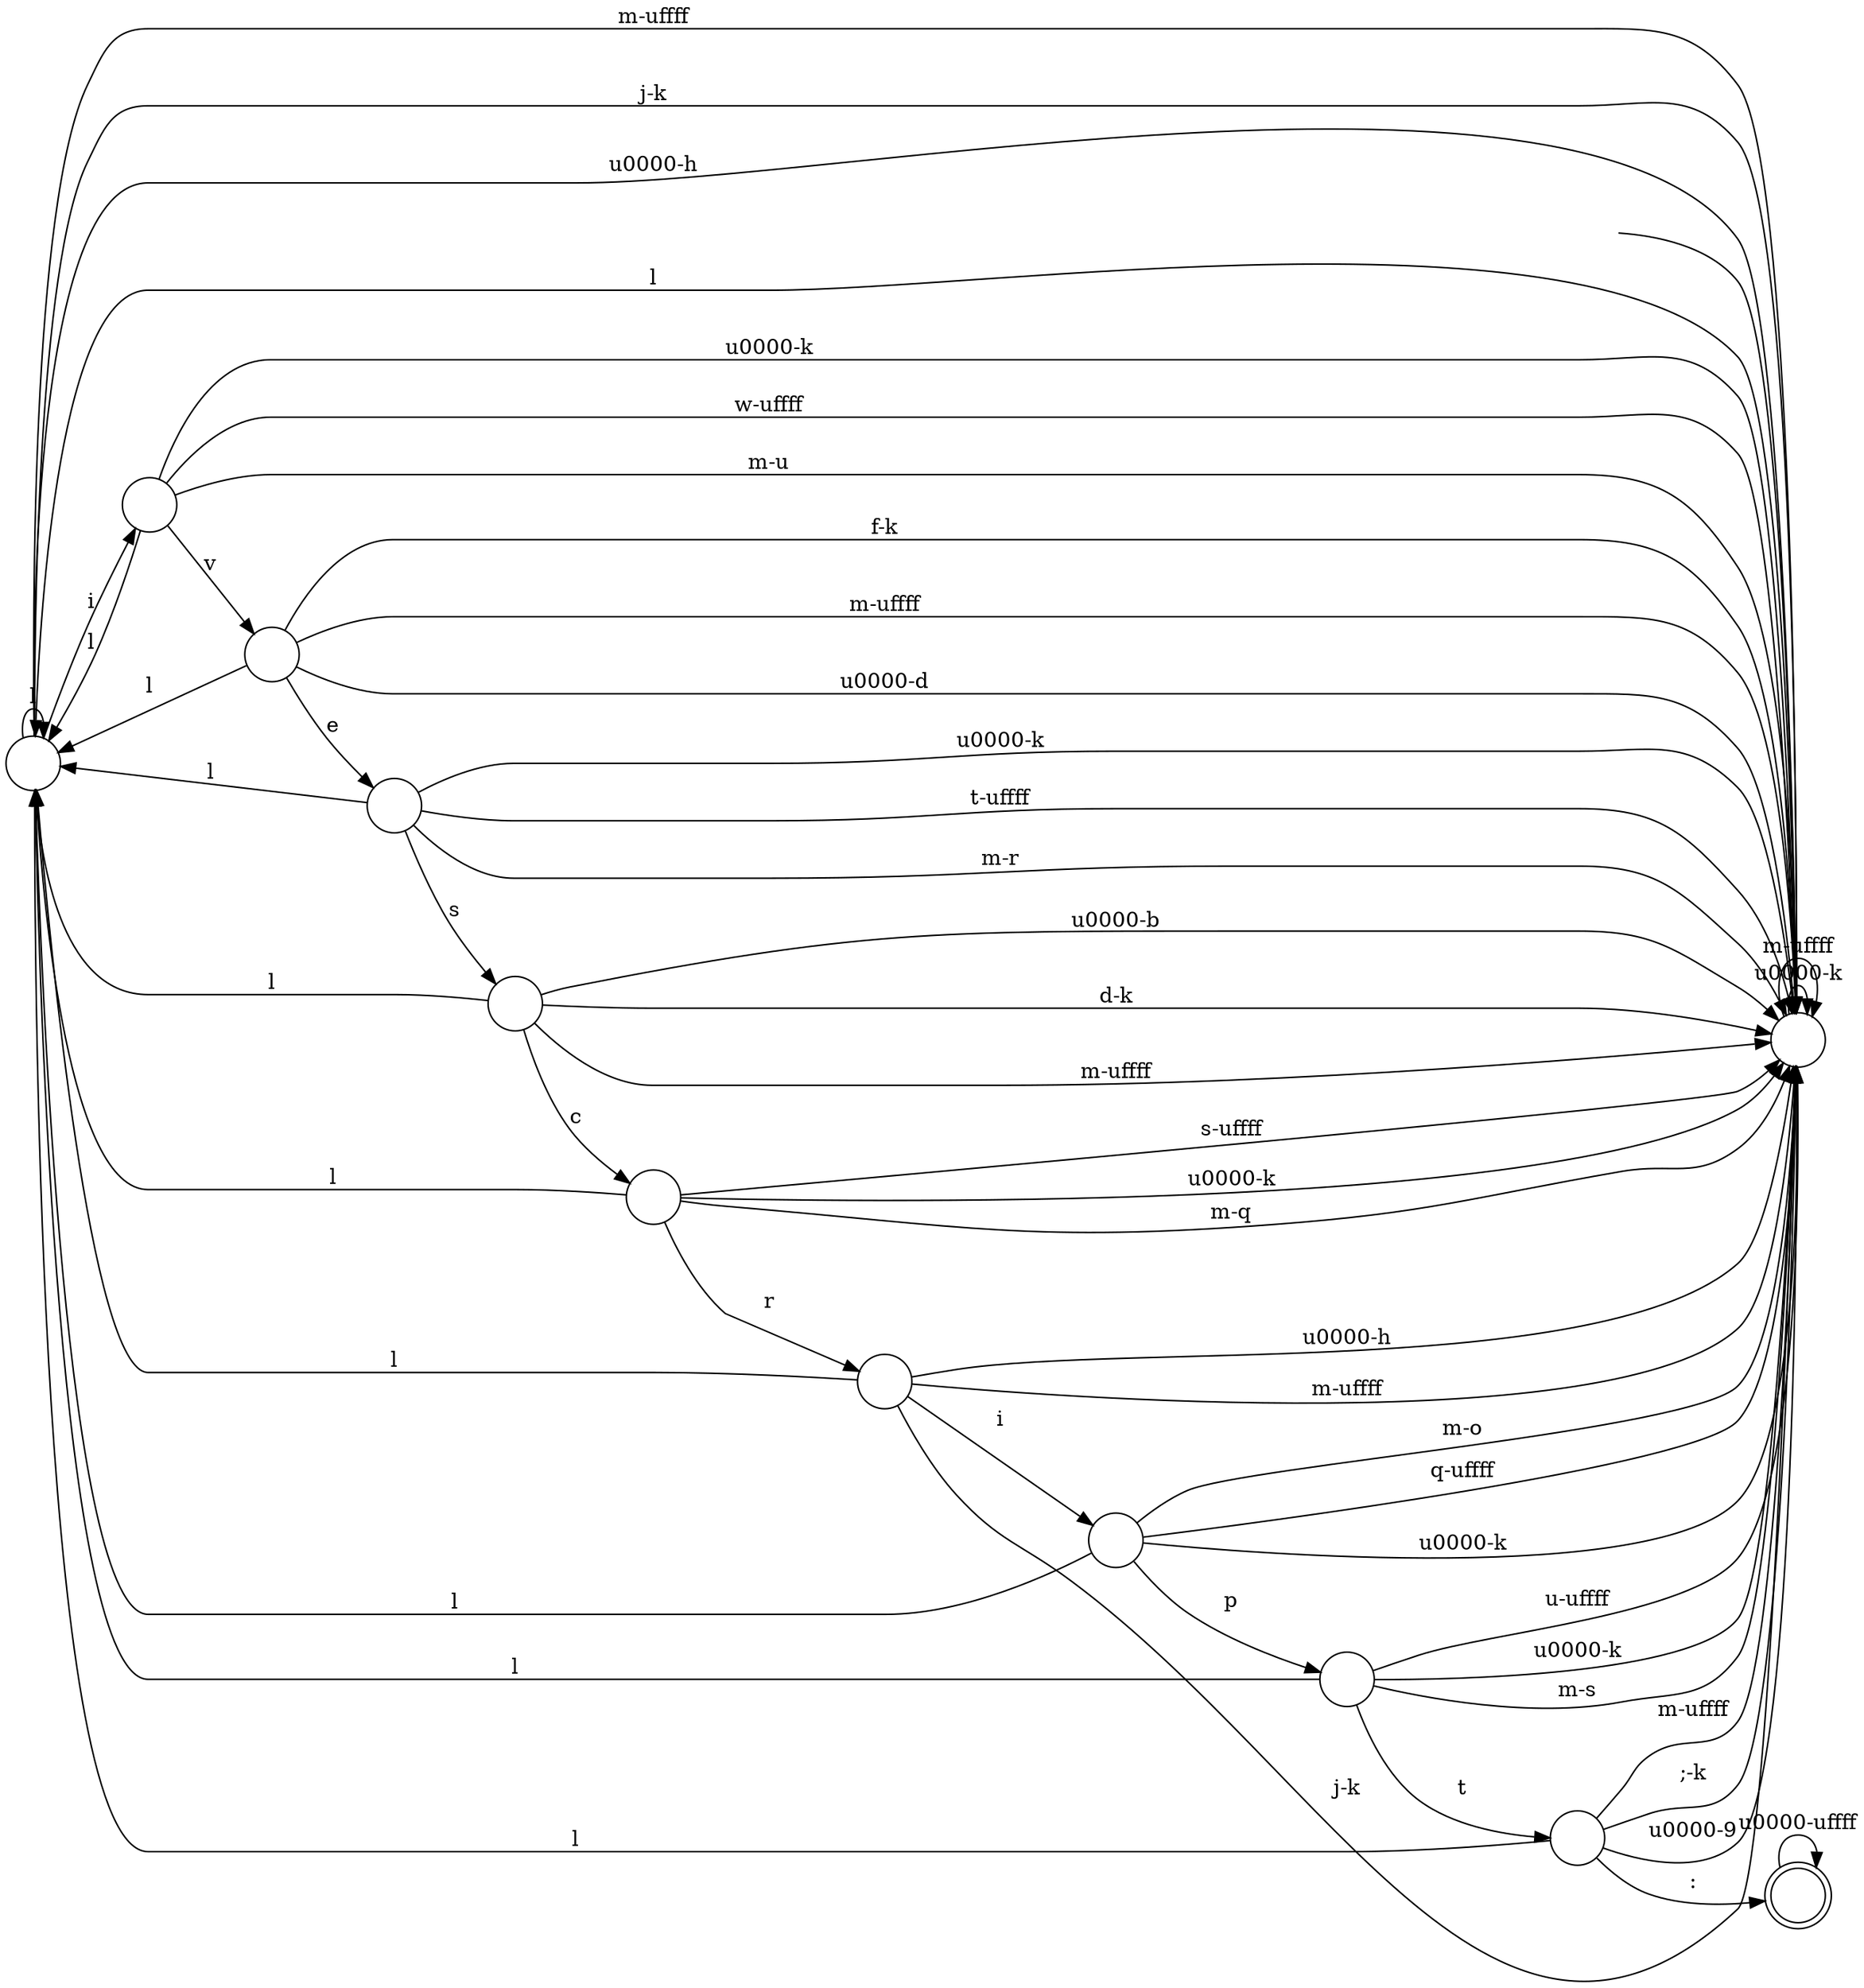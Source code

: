 digraph Automaton {
  rankdir = LR;
  0 [shape=circle,label=""];
  0 -> 11 [label="m-\uffff"]
  0 -> 11 [label="j-k"]
  0 -> 11 [label="\u0000-h"]
  0 -> 0 [label="l"]
  0 -> 8 [label="i"]
  1 [shape=circle,label=""];
  1 -> 11 [label="m-\uffff"]
  1 -> 4 [label="e"]
  1 -> 0 [label="l"]
  1 -> 11 [label="\u0000-d"]
  1 -> 11 [label="f-k"]
  2 [shape=circle,label=""];
  2 -> 11 [label="s-\uffff"]
  2 -> 11 [label="\u0000-k"]
  2 -> 10 [label="r"]
  2 -> 0 [label="l"]
  2 -> 11 [label="m-q"]
  3 [shape=circle,label=""];
  3 -> 5 [label=":"]
  3 -> 11 [label="m-\uffff"]
  3 -> 11 [label=";-k"]
  3 -> 11 [label="\u0000-9"]
  3 -> 0 [label="l"]
  4 [shape=circle,label=""];
  4 -> 11 [label="m-r"]
  4 -> 11 [label="\u0000-k"]
  4 -> 11 [label="t-\uffff"]
  4 -> 0 [label="l"]
  4 -> 6 [label="s"]
  5 [shape=doublecircle,label=""];
  5 -> 5 [label="\u0000-\uffff"]
  6 [shape=circle,label=""];
  6 -> 11 [label="m-\uffff"]
  6 -> 11 [label="\u0000-b"]
  6 -> 11 [label="d-k"]
  6 -> 0 [label="l"]
  6 -> 2 [label="c"]
  7 [shape=circle,label=""];
  7 -> 11 [label="\u0000-k"]
  7 -> 11 [label="m-s"]
  7 -> 3 [label="t"]
  7 -> 11 [label="u-\uffff"]
  7 -> 0 [label="l"]
  8 [shape=circle,label=""];
  8 -> 11 [label="\u0000-k"]
  8 -> 11 [label="w-\uffff"]
  8 -> 11 [label="m-u"]
  8 -> 0 [label="l"]
  8 -> 1 [label="v"]
  9 [shape=circle,label=""];
  9 -> 7 [label="p"]
  9 -> 11 [label="\u0000-k"]
  9 -> 11 [label="m-o"]
  9 -> 0 [label="l"]
  9 -> 11 [label="q-\uffff"]
  10 [shape=circle,label=""];
  10 -> 11 [label="m-\uffff"]
  10 -> 11 [label="j-k"]
  10 -> 11 [label="\u0000-h"]
  10 -> 0 [label="l"]
  10 -> 9 [label="i"]
  11 [shape=circle,label=""];
  initial [shape=plaintext,label=""];
  initial -> 11
  11 -> 11 [label="\u0000-k"]
  11 -> 11 [label="m-\uffff"]
  11 -> 0 [label="l"]
}
